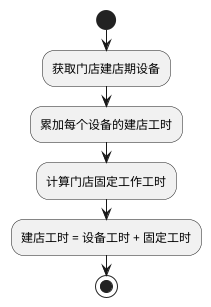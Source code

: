 

       @startuml

       start

       :获取门店建店期设备;

       :累加每个设备的建店工时;

       :计算门店固定工作工时;

       :建店工时 = 设备工时 + 固定工时;
       stop
       @enduml